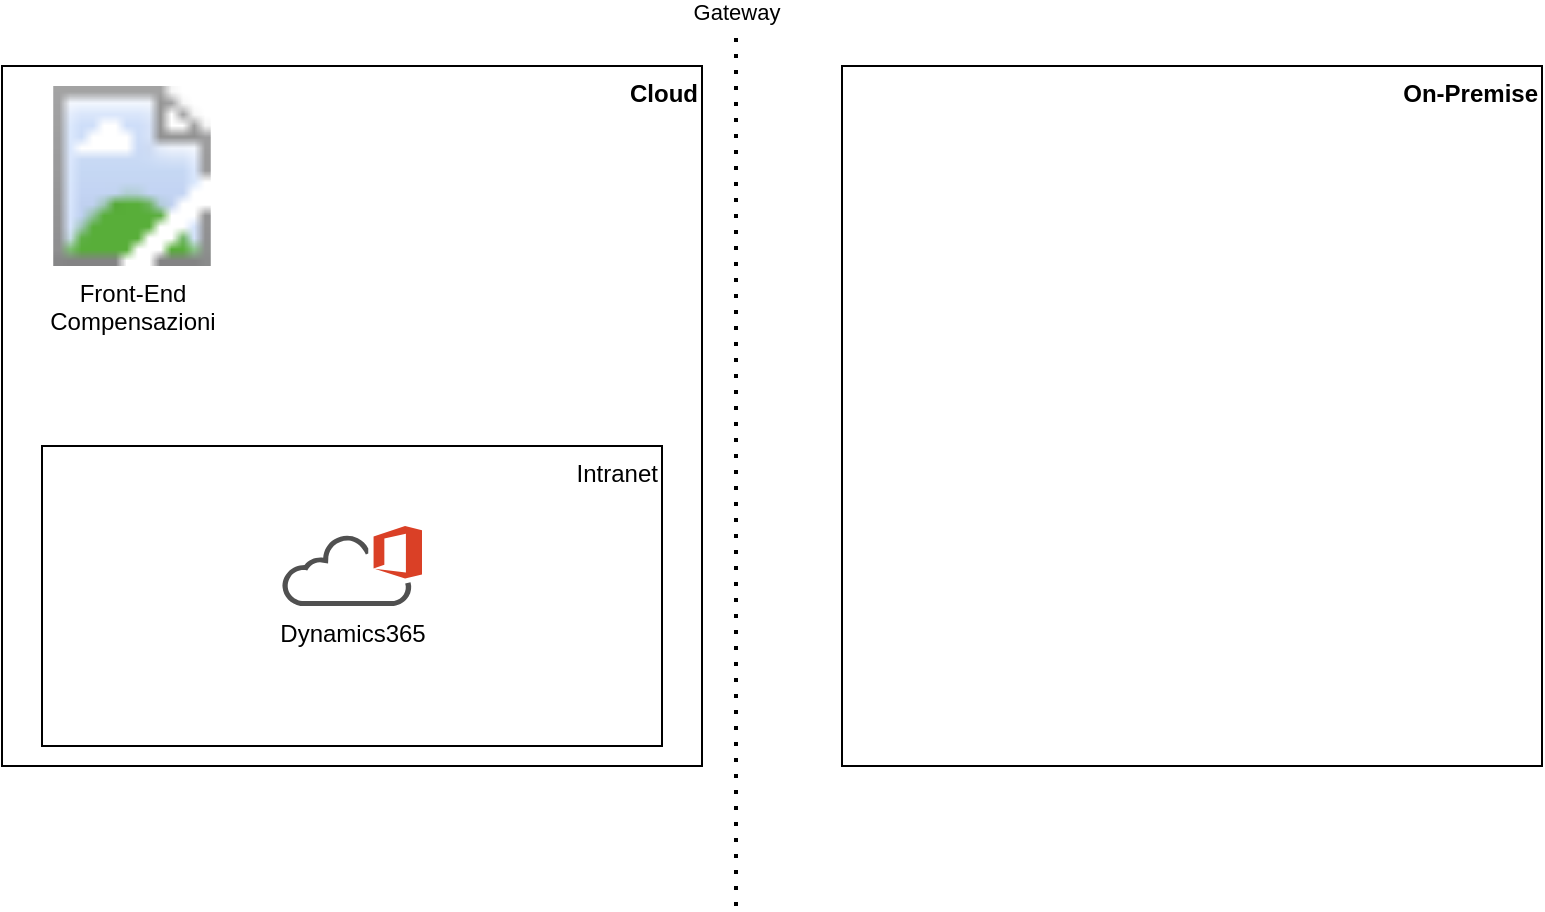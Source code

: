<mxfile version="20.3.7" type="github">
  <diagram id="JvDVV9NeDetFQlG3Wl1B" name="A">
    <mxGraphModel dx="981" dy="520" grid="1" gridSize="10" guides="1" tooltips="1" connect="1" arrows="1" fold="1" page="1" pageScale="1" pageWidth="1169" pageHeight="827" math="0" shadow="0">
      <root>
        <mxCell id="0" />
        <mxCell id="1" parent="0" />
        <mxCell id="k0NBo0IUl5kI6EIjeEdj-1" value="Cloud" style="whiteSpace=wrap;html=1;aspect=fixed;align=right;horizontal=1;verticalAlign=top;fontStyle=1" parent="1" vertex="1">
          <mxGeometry x="10" y="60" width="350" height="350" as="geometry" />
        </mxCell>
        <mxCell id="f_60cojlA7F2bTlnvgEP-1" value="Dynamics365" style="sketch=0;pointerEvents=1;shadow=0;dashed=0;html=1;strokeColor=none;fillColor=#505050;labelPosition=center;verticalLabelPosition=bottom;outlineConnect=0;verticalAlign=top;align=center;shape=mxgraph.office.clouds.office_365;" parent="1" vertex="1">
          <mxGeometry x="150" y="290" width="70" height="40" as="geometry" />
        </mxCell>
        <mxCell id="k0NBo0IUl5kI6EIjeEdj-2" value="Gateway" style="endArrow=none;dashed=1;html=1;dashPattern=1 3;strokeWidth=2;rounded=0;verticalAlign=top;labelPosition=center;verticalLabelPosition=top;align=center;horizontal=1;" parent="1" edge="1">
          <mxGeometry x="1" y="10" width="50" height="50" relative="1" as="geometry">
            <mxPoint x="377" y="480" as="sourcePoint" />
            <mxPoint x="377" y="30" as="targetPoint" />
            <mxPoint x="10" y="-10" as="offset" />
          </mxGeometry>
        </mxCell>
        <mxCell id="k0NBo0IUl5kI6EIjeEdj-3" value="On-Premise" style="whiteSpace=wrap;html=1;aspect=fixed;fontStyle=1;verticalAlign=top;align=right;" parent="1" vertex="1">
          <mxGeometry x="430" y="60" width="350" height="350" as="geometry" />
        </mxCell>
        <mxCell id="M08hCCHfUI6YIoEPK-Oi-2" value="Intranet" style="rounded=0;whiteSpace=wrap;html=1;fillColor=none;verticalAlign=top;align=right;" vertex="1" parent="1">
          <mxGeometry x="30" y="250" width="310" height="150" as="geometry" />
        </mxCell>
        <mxCell id="M08hCCHfUI6YIoEPK-Oi-3" value="Front-End &lt;br&gt;Compensazioni" style="aspect=fixed;html=1;points=[];align=center;image;fontSize=12;image=https://valto.co.uk/wp-content/uploads/2020/03/PowerAppsLogo.png;fillColor=none;verticalAlign=top;horizontal=1;" vertex="1" parent="1">
          <mxGeometry x="30" y="70" width="90" height="90" as="geometry" />
        </mxCell>
      </root>
    </mxGraphModel>
  </diagram>
</mxfile>
